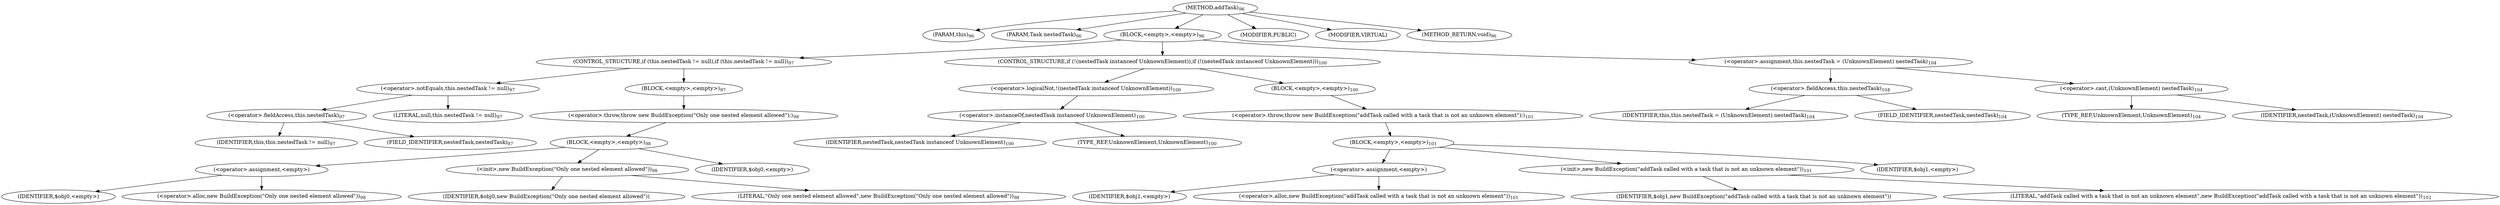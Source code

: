 digraph "addTask" {  
"58" [label = <(METHOD,addTask)<SUB>96</SUB>> ]
"6" [label = <(PARAM,this)<SUB>96</SUB>> ]
"59" [label = <(PARAM,Task nestedTask)<SUB>96</SUB>> ]
"60" [label = <(BLOCK,&lt;empty&gt;,&lt;empty&gt;)<SUB>96</SUB>> ]
"61" [label = <(CONTROL_STRUCTURE,if (this.nestedTask != null),if (this.nestedTask != null))<SUB>97</SUB>> ]
"62" [label = <(&lt;operator&gt;.notEquals,this.nestedTask != null)<SUB>97</SUB>> ]
"63" [label = <(&lt;operator&gt;.fieldAccess,this.nestedTask)<SUB>97</SUB>> ]
"5" [label = <(IDENTIFIER,this,this.nestedTask != null)<SUB>97</SUB>> ]
"64" [label = <(FIELD_IDENTIFIER,nestedTask,nestedTask)<SUB>97</SUB>> ]
"65" [label = <(LITERAL,null,this.nestedTask != null)<SUB>97</SUB>> ]
"66" [label = <(BLOCK,&lt;empty&gt;,&lt;empty&gt;)<SUB>97</SUB>> ]
"67" [label = <(&lt;operator&gt;.throw,throw new BuildException(&quot;Only one nested element allowed&quot;);)<SUB>98</SUB>> ]
"68" [label = <(BLOCK,&lt;empty&gt;,&lt;empty&gt;)<SUB>98</SUB>> ]
"69" [label = <(&lt;operator&gt;.assignment,&lt;empty&gt;)> ]
"70" [label = <(IDENTIFIER,$obj0,&lt;empty&gt;)> ]
"71" [label = <(&lt;operator&gt;.alloc,new BuildException(&quot;Only one nested element allowed&quot;))<SUB>98</SUB>> ]
"72" [label = <(&lt;init&gt;,new BuildException(&quot;Only one nested element allowed&quot;))<SUB>98</SUB>> ]
"73" [label = <(IDENTIFIER,$obj0,new BuildException(&quot;Only one nested element allowed&quot;))> ]
"74" [label = <(LITERAL,&quot;Only one nested element allowed&quot;,new BuildException(&quot;Only one nested element allowed&quot;))<SUB>98</SUB>> ]
"75" [label = <(IDENTIFIER,$obj0,&lt;empty&gt;)> ]
"76" [label = <(CONTROL_STRUCTURE,if (!(nestedTask instanceof UnknownElement)),if (!(nestedTask instanceof UnknownElement)))<SUB>100</SUB>> ]
"77" [label = <(&lt;operator&gt;.logicalNot,!(nestedTask instanceof UnknownElement))<SUB>100</SUB>> ]
"78" [label = <(&lt;operator&gt;.instanceOf,nestedTask instanceof UnknownElement)<SUB>100</SUB>> ]
"79" [label = <(IDENTIFIER,nestedTask,nestedTask instanceof UnknownElement)<SUB>100</SUB>> ]
"80" [label = <(TYPE_REF,UnknownElement,UnknownElement)<SUB>100</SUB>> ]
"81" [label = <(BLOCK,&lt;empty&gt;,&lt;empty&gt;)<SUB>100</SUB>> ]
"82" [label = <(&lt;operator&gt;.throw,throw new BuildException(&quot;addTask called with a task that is not an unknown element&quot;);)<SUB>101</SUB>> ]
"83" [label = <(BLOCK,&lt;empty&gt;,&lt;empty&gt;)<SUB>101</SUB>> ]
"84" [label = <(&lt;operator&gt;.assignment,&lt;empty&gt;)> ]
"85" [label = <(IDENTIFIER,$obj1,&lt;empty&gt;)> ]
"86" [label = <(&lt;operator&gt;.alloc,new BuildException(&quot;addTask called with a task that is not an unknown element&quot;))<SUB>101</SUB>> ]
"87" [label = <(&lt;init&gt;,new BuildException(&quot;addTask called with a task that is not an unknown element&quot;))<SUB>101</SUB>> ]
"88" [label = <(IDENTIFIER,$obj1,new BuildException(&quot;addTask called with a task that is not an unknown element&quot;))> ]
"89" [label = <(LITERAL,&quot;addTask called with a task that is not an unknown element&quot;,new BuildException(&quot;addTask called with a task that is not an unknown element&quot;))<SUB>102</SUB>> ]
"90" [label = <(IDENTIFIER,$obj1,&lt;empty&gt;)> ]
"91" [label = <(&lt;operator&gt;.assignment,this.nestedTask = (UnknownElement) nestedTask)<SUB>104</SUB>> ]
"92" [label = <(&lt;operator&gt;.fieldAccess,this.nestedTask)<SUB>104</SUB>> ]
"7" [label = <(IDENTIFIER,this,this.nestedTask = (UnknownElement) nestedTask)<SUB>104</SUB>> ]
"93" [label = <(FIELD_IDENTIFIER,nestedTask,nestedTask)<SUB>104</SUB>> ]
"94" [label = <(&lt;operator&gt;.cast,(UnknownElement) nestedTask)<SUB>104</SUB>> ]
"95" [label = <(TYPE_REF,UnknownElement,UnknownElement)<SUB>104</SUB>> ]
"96" [label = <(IDENTIFIER,nestedTask,(UnknownElement) nestedTask)<SUB>104</SUB>> ]
"97" [label = <(MODIFIER,PUBLIC)> ]
"98" [label = <(MODIFIER,VIRTUAL)> ]
"99" [label = <(METHOD_RETURN,void)<SUB>96</SUB>> ]
  "58" -> "6" 
  "58" -> "59" 
  "58" -> "60" 
  "58" -> "97" 
  "58" -> "98" 
  "58" -> "99" 
  "60" -> "61" 
  "60" -> "76" 
  "60" -> "91" 
  "61" -> "62" 
  "61" -> "66" 
  "62" -> "63" 
  "62" -> "65" 
  "63" -> "5" 
  "63" -> "64" 
  "66" -> "67" 
  "67" -> "68" 
  "68" -> "69" 
  "68" -> "72" 
  "68" -> "75" 
  "69" -> "70" 
  "69" -> "71" 
  "72" -> "73" 
  "72" -> "74" 
  "76" -> "77" 
  "76" -> "81" 
  "77" -> "78" 
  "78" -> "79" 
  "78" -> "80" 
  "81" -> "82" 
  "82" -> "83" 
  "83" -> "84" 
  "83" -> "87" 
  "83" -> "90" 
  "84" -> "85" 
  "84" -> "86" 
  "87" -> "88" 
  "87" -> "89" 
  "91" -> "92" 
  "91" -> "94" 
  "92" -> "7" 
  "92" -> "93" 
  "94" -> "95" 
  "94" -> "96" 
}
